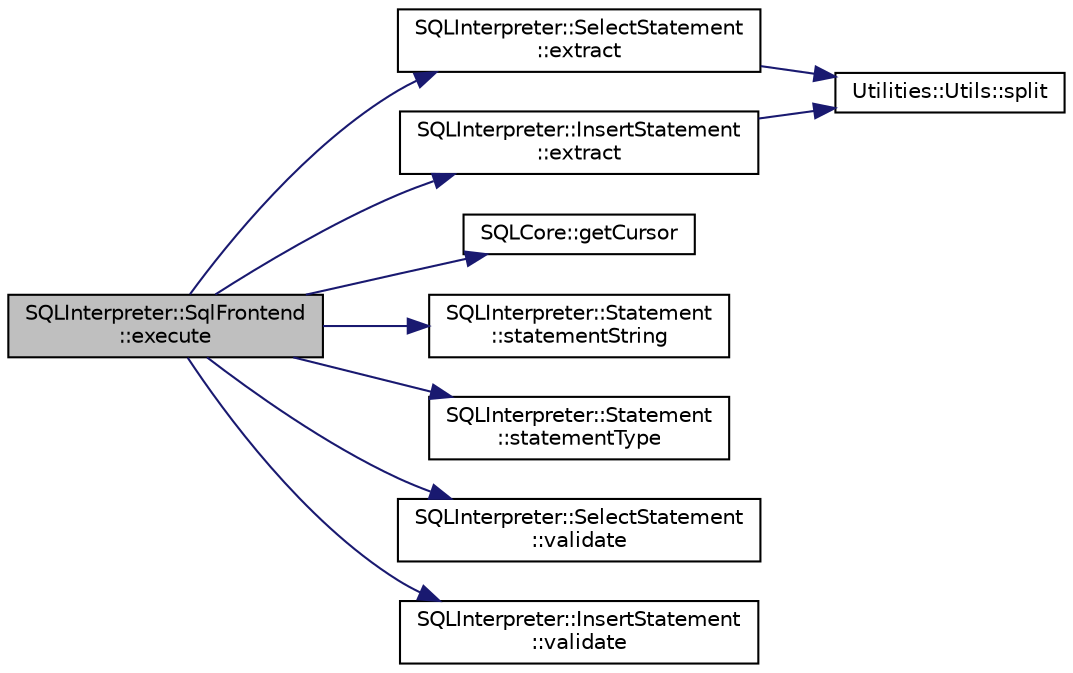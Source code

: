 digraph "SQLInterpreter::SqlFrontend::execute"
{
 // LATEX_PDF_SIZE
  edge [fontname="Helvetica",fontsize="10",labelfontname="Helvetica",labelfontsize="10"];
  node [fontname="Helvetica",fontsize="10",shape=record];
  rankdir="LR";
  Node1 [label="SQLInterpreter::SqlFrontend\l::execute",height=0.2,width=0.4,color="black", fillcolor="grey75", style="filled", fontcolor="black",tooltip=" "];
  Node1 -> Node2 [color="midnightblue",fontsize="10",style="solid",fontname="Helvetica"];
  Node2 [label="SQLInterpreter::SelectStatement\l::extract",height=0.2,width=0.4,color="black", fillcolor="white", style="filled",URL="$class_s_q_l_interpreter_1_1_select_statement.html#a02ae51190627167c8b8236e5c9b3228d",tooltip=" "];
  Node2 -> Node3 [color="midnightblue",fontsize="10",style="solid",fontname="Helvetica"];
  Node3 [label="Utilities::Utils::split",height=0.2,width=0.4,color="black", fillcolor="white", style="filled",URL="$class_utilities_1_1_utils.html#aabeb9a8f7c9b476ae4f66453d9e6a7c8",tooltip=" "];
  Node1 -> Node4 [color="midnightblue",fontsize="10",style="solid",fontname="Helvetica"];
  Node4 [label="SQLInterpreter::InsertStatement\l::extract",height=0.2,width=0.4,color="black", fillcolor="white", style="filled",URL="$class_s_q_l_interpreter_1_1_insert_statement.html#afe64ea9e0b7234fa0f2378b9d5abf9c3",tooltip=" "];
  Node4 -> Node3 [color="midnightblue",fontsize="10",style="solid",fontname="Helvetica"];
  Node1 -> Node5 [color="midnightblue",fontsize="10",style="solid",fontname="Helvetica"];
  Node5 [label="SQLCore::getCursor",height=0.2,width=0.4,color="black", fillcolor="white", style="filled",URL="$namespace_s_q_l_core.html#abcb13574ef7b161fda5804bd0212e622",tooltip=" "];
  Node1 -> Node6 [color="midnightblue",fontsize="10",style="solid",fontname="Helvetica"];
  Node6 [label="SQLInterpreter::Statement\l::statementString",height=0.2,width=0.4,color="black", fillcolor="white", style="filled",URL="$class_s_q_l_interpreter_1_1_statement.html#a91fba9034e247784a08b2904baeba83c",tooltip=" "];
  Node1 -> Node7 [color="midnightblue",fontsize="10",style="solid",fontname="Helvetica"];
  Node7 [label="SQLInterpreter::Statement\l::statementType",height=0.2,width=0.4,color="black", fillcolor="white", style="filled",URL="$class_s_q_l_interpreter_1_1_statement.html#aec39d156d65f4019a6628f05b8c90787",tooltip=" "];
  Node1 -> Node8 [color="midnightblue",fontsize="10",style="solid",fontname="Helvetica"];
  Node8 [label="SQLInterpreter::SelectStatement\l::validate",height=0.2,width=0.4,color="black", fillcolor="white", style="filled",URL="$class_s_q_l_interpreter_1_1_select_statement.html#ad42e0f0b82999cedf51b7c045ebed523",tooltip=" "];
  Node1 -> Node9 [color="midnightblue",fontsize="10",style="solid",fontname="Helvetica"];
  Node9 [label="SQLInterpreter::InsertStatement\l::validate",height=0.2,width=0.4,color="black", fillcolor="white", style="filled",URL="$class_s_q_l_interpreter_1_1_insert_statement.html#ab1ac3a6483e3558f5bd4113473860918",tooltip=" "];
}
